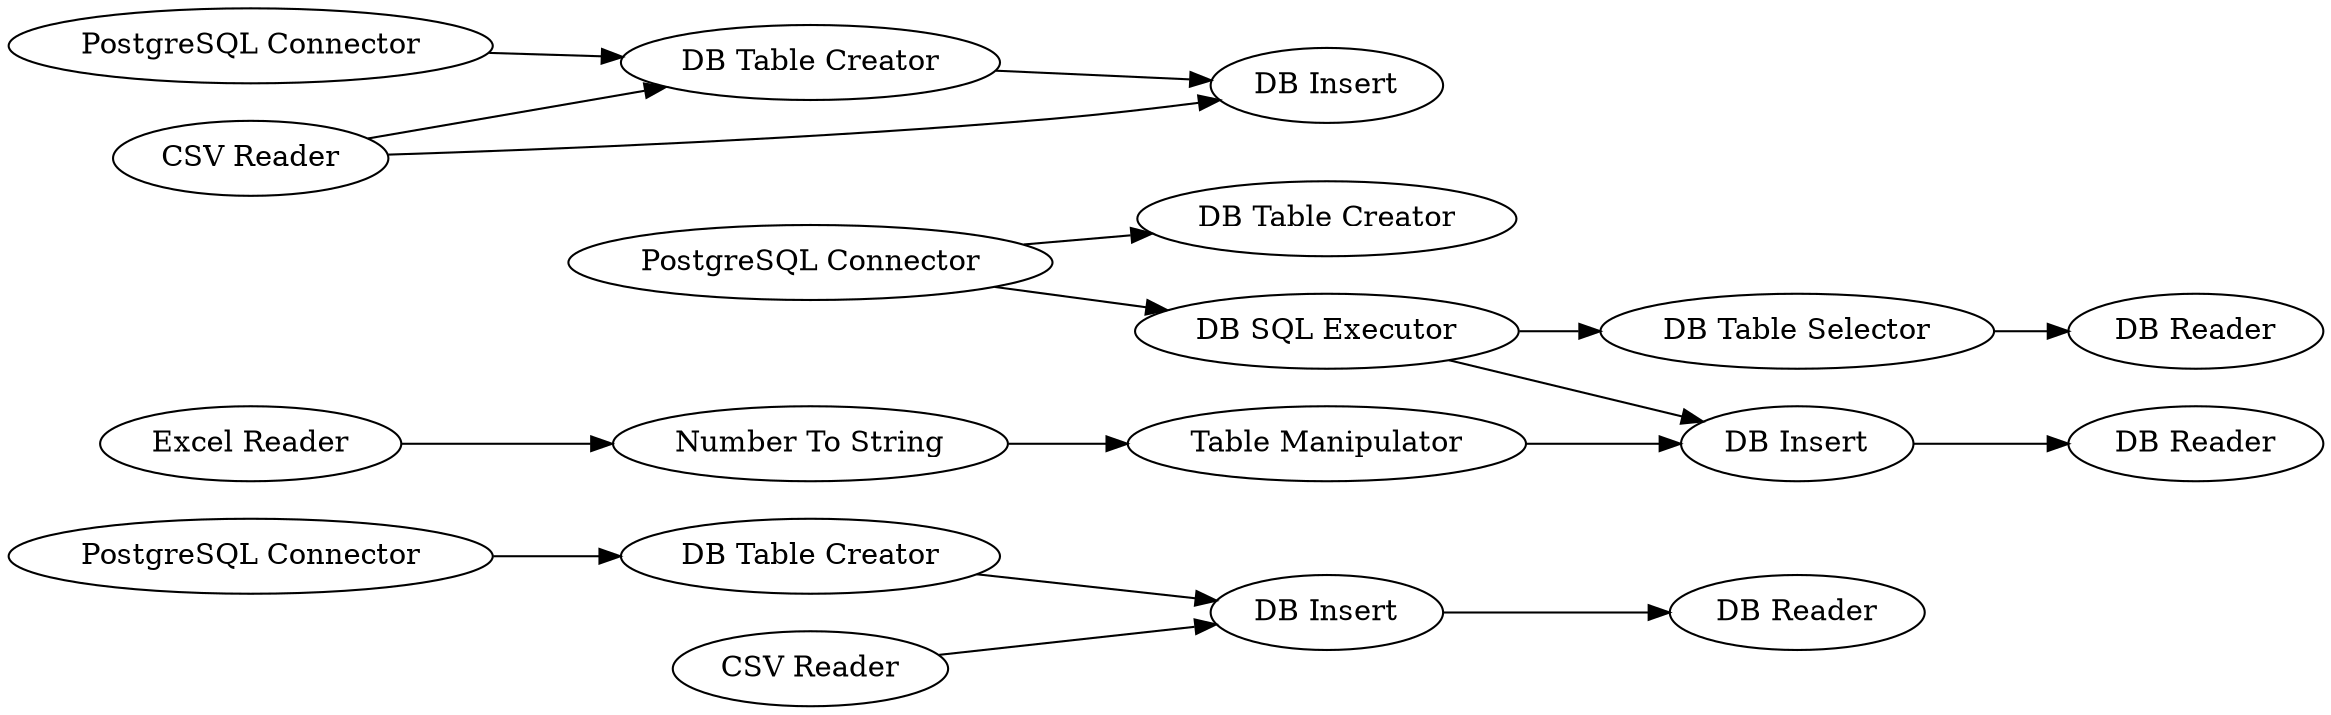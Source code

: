 digraph {
	56 -> 57
	23 -> 70
	23 -> 52
	52 -> 51
	25 -> 50
	55 -> 58
	63 -> 67
	52 -> 48
	49 -> 48
	50 -> 49
	57 -> 58
	62 -> 63
	48 -> 53
	64 -> 67
	58 -> 59
	51 -> 54
	64 -> 63
	57 [label="DB Table Creator"]
	55 [label="CSV Reader"]
	58 [label="DB Insert"]
	64 [label="CSV Reader"]
	49 [label="Table Manipulator"]
	51 [label="DB Table Selector"]
	56 [label="PostgreSQL Connector"]
	25 [label="Excel Reader"]
	54 [label="DB Reader"]
	59 [label="DB Reader"]
	48 [label="DB Insert"]
	50 [label="Number To String"]
	53 [label="DB Reader"]
	67 [label="DB Insert"]
	23 [label="PostgreSQL Connector"]
	63 [label="DB Table Creator"]
	62 [label="PostgreSQL Connector"]
	70 [label="DB Table Creator"]
	52 [label="DB SQL Executor"]
	rankdir=LR
}
